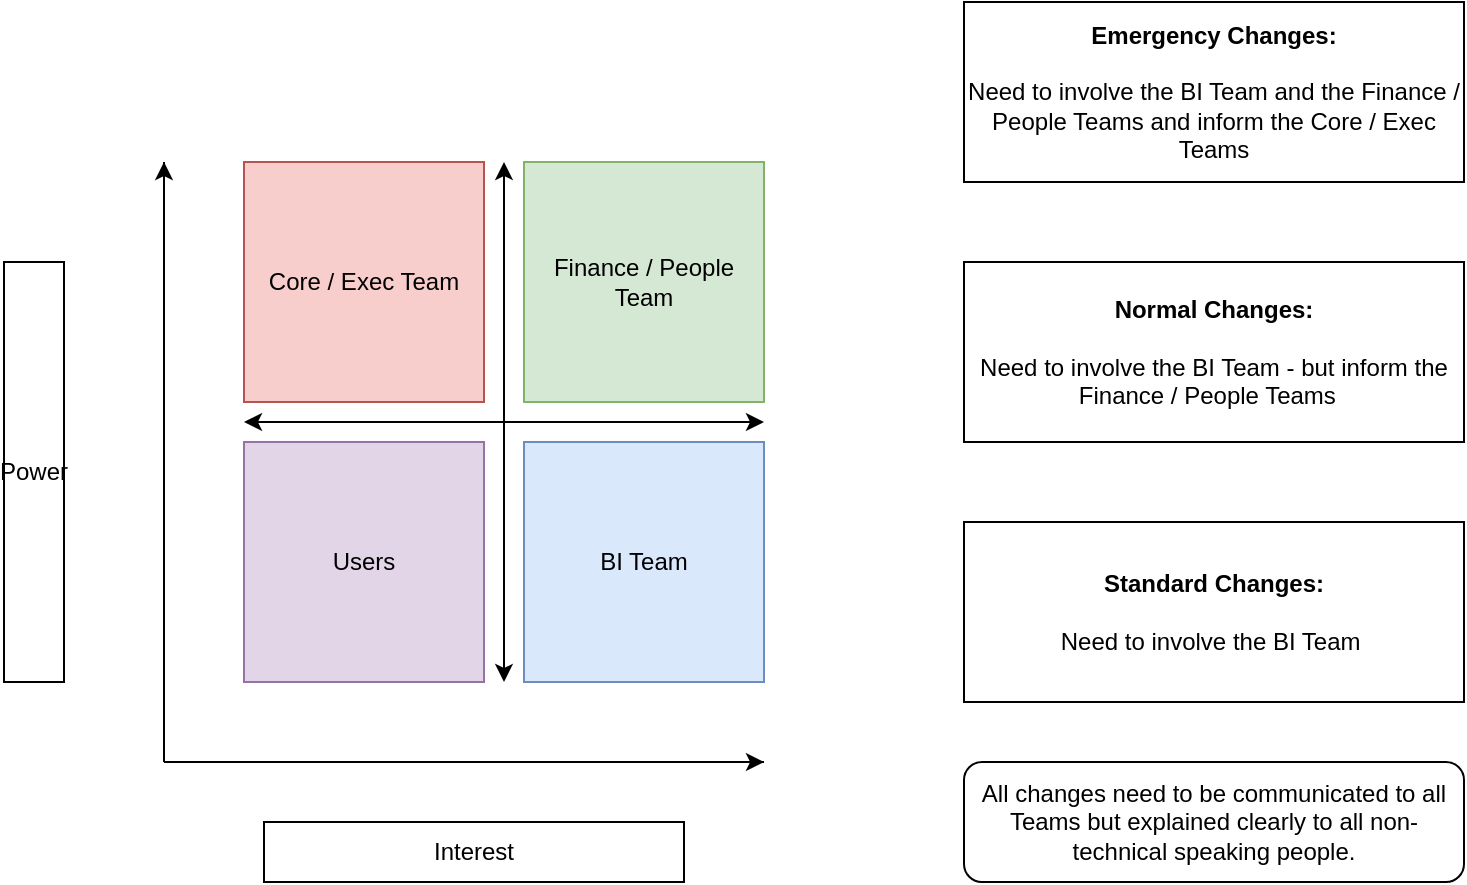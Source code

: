 <mxfile version="28.0.6">
  <diagram name="Page-1" id="8g4SqV3-O203gg99nWq3">
    <mxGraphModel dx="1426" dy="743" grid="1" gridSize="10" guides="1" tooltips="1" connect="1" arrows="1" fold="1" page="1" pageScale="1" pageWidth="850" pageHeight="1100" math="0" shadow="0">
      <root>
        <mxCell id="0" />
        <mxCell id="1" parent="0" />
        <mxCell id="q3ki0MDmvYywJqr9N5SQ-1" value="Core / Exec Team" style="whiteSpace=wrap;html=1;aspect=fixed;fillColor=#f8cecc;strokeColor=#b85450;" parent="1" vertex="1">
          <mxGeometry x="200" y="120" width="120" height="120" as="geometry" />
        </mxCell>
        <mxCell id="q3ki0MDmvYywJqr9N5SQ-2" value="Finance / People Team" style="whiteSpace=wrap;html=1;aspect=fixed;fillColor=#d5e8d4;strokeColor=#82b366;" parent="1" vertex="1">
          <mxGeometry x="340" y="120" width="120" height="120" as="geometry" />
        </mxCell>
        <mxCell id="q3ki0MDmvYywJqr9N5SQ-3" value="Users" style="whiteSpace=wrap;html=1;aspect=fixed;fillColor=#e1d5e7;strokeColor=#9673a6;" parent="1" vertex="1">
          <mxGeometry x="200" y="260" width="120" height="120" as="geometry" />
        </mxCell>
        <mxCell id="q3ki0MDmvYywJqr9N5SQ-4" value="BI Team" style="whiteSpace=wrap;html=1;aspect=fixed;fillColor=#dae8fc;strokeColor=#6c8ebf;" parent="1" vertex="1">
          <mxGeometry x="340" y="260" width="120" height="120" as="geometry" />
        </mxCell>
        <mxCell id="q3ki0MDmvYywJqr9N5SQ-5" value="" style="endArrow=none;html=1;rounded=0;" parent="1" edge="1">
          <mxGeometry width="50" height="50" relative="1" as="geometry">
            <mxPoint x="160" y="420" as="sourcePoint" />
            <mxPoint x="460" y="420" as="targetPoint" />
          </mxGeometry>
        </mxCell>
        <mxCell id="q3ki0MDmvYywJqr9N5SQ-6" value="" style="endArrow=none;html=1;rounded=0;" parent="1" edge="1">
          <mxGeometry width="50" height="50" relative="1" as="geometry">
            <mxPoint x="160" y="120" as="sourcePoint" />
            <mxPoint x="160" y="420" as="targetPoint" />
          </mxGeometry>
        </mxCell>
        <mxCell id="q3ki0MDmvYywJqr9N5SQ-7" value="" style="endArrow=classic;startArrow=classic;html=1;rounded=0;" parent="1" edge="1">
          <mxGeometry width="50" height="50" relative="1" as="geometry">
            <mxPoint x="330" y="380" as="sourcePoint" />
            <mxPoint x="330" y="120" as="targetPoint" />
            <Array as="points">
              <mxPoint x="330" y="350" />
            </Array>
          </mxGeometry>
        </mxCell>
        <mxCell id="q3ki0MDmvYywJqr9N5SQ-8" value="" style="endArrow=classic;startArrow=classic;html=1;rounded=0;" parent="1" edge="1">
          <mxGeometry width="50" height="50" relative="1" as="geometry">
            <mxPoint x="460" y="250" as="sourcePoint" />
            <mxPoint x="200" y="250" as="targetPoint" />
            <Array as="points">
              <mxPoint x="200" y="250" />
            </Array>
          </mxGeometry>
        </mxCell>
        <mxCell id="q3ki0MDmvYywJqr9N5SQ-9" value="" style="endArrow=classic;html=1;rounded=0;" parent="1" edge="1">
          <mxGeometry width="50" height="50" relative="1" as="geometry">
            <mxPoint x="400" y="420" as="sourcePoint" />
            <mxPoint x="460" y="420" as="targetPoint" />
          </mxGeometry>
        </mxCell>
        <mxCell id="q3ki0MDmvYywJqr9N5SQ-11" value="" style="endArrow=classic;html=1;rounded=0;" parent="1" edge="1">
          <mxGeometry width="50" height="50" relative="1" as="geometry">
            <mxPoint x="160" y="190" as="sourcePoint" />
            <mxPoint x="160" y="120" as="targetPoint" />
          </mxGeometry>
        </mxCell>
        <mxCell id="q3ki0MDmvYywJqr9N5SQ-12" value="Interest" style="rounded=0;whiteSpace=wrap;html=1;" parent="1" vertex="1">
          <mxGeometry x="210" y="450" width="210" height="30" as="geometry" />
        </mxCell>
        <mxCell id="q3ki0MDmvYywJqr9N5SQ-13" value="Power" style="rounded=0;whiteSpace=wrap;html=1;direction=south;" parent="1" vertex="1">
          <mxGeometry x="80" y="170" width="30" height="210" as="geometry" />
        </mxCell>
        <mxCell id="bN1va9YgP5Zez_Q__GFa-2" value="&lt;b&gt;Emergency Changes:&lt;/b&gt;&lt;div&gt;&lt;br&gt;&lt;/div&gt;&lt;div&gt;Need to involve the BI Team and the Finance / People Teams and inform the Core / Exec Teams&lt;/div&gt;" style="rounded=0;whiteSpace=wrap;html=1;" vertex="1" parent="1">
          <mxGeometry x="560" y="40" width="250" height="90" as="geometry" />
        </mxCell>
        <mxCell id="bN1va9YgP5Zez_Q__GFa-3" value="&lt;b&gt;Normal Changes:&lt;/b&gt;&lt;div&gt;&lt;br&gt;&lt;/div&gt;&lt;div&gt;Need to involve the BI Team - but inform the Finance / People Teams&amp;nbsp;&amp;nbsp;&lt;/div&gt;" style="rounded=0;whiteSpace=wrap;html=1;" vertex="1" parent="1">
          <mxGeometry x="560" y="170" width="250" height="90" as="geometry" />
        </mxCell>
        <mxCell id="bN1va9YgP5Zez_Q__GFa-4" value="&lt;b&gt;Standard Changes:&lt;/b&gt;&lt;div&gt;&lt;br&gt;&lt;/div&gt;&lt;div&gt;Need to involve the BI Team&amp;nbsp;&lt;/div&gt;" style="rounded=0;whiteSpace=wrap;html=1;" vertex="1" parent="1">
          <mxGeometry x="560" y="300" width="250" height="90" as="geometry" />
        </mxCell>
        <mxCell id="bN1va9YgP5Zez_Q__GFa-5" value="All changes need to be communicated to all Teams but explained clearly to all non-technical speaking people." style="rounded=1;whiteSpace=wrap;html=1;" vertex="1" parent="1">
          <mxGeometry x="560" y="420" width="250" height="60" as="geometry" />
        </mxCell>
      </root>
    </mxGraphModel>
  </diagram>
</mxfile>
